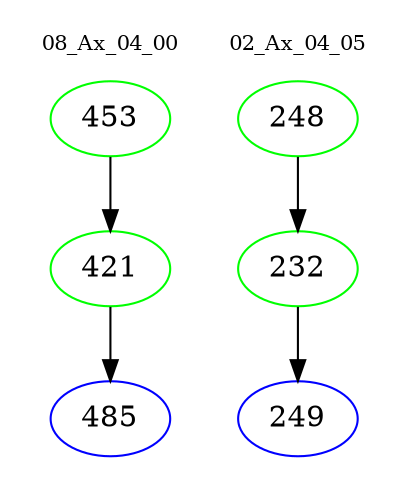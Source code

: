 digraph{
subgraph cluster_0 {
color = white
label = "08_Ax_04_00";
fontsize=10;
T0_453 [label="453", color="green"]
T0_453 -> T0_421 [color="black"]
T0_421 [label="421", color="green"]
T0_421 -> T0_485 [color="black"]
T0_485 [label="485", color="blue"]
}
subgraph cluster_1 {
color = white
label = "02_Ax_04_05";
fontsize=10;
T1_248 [label="248", color="green"]
T1_248 -> T1_232 [color="black"]
T1_232 [label="232", color="green"]
T1_232 -> T1_249 [color="black"]
T1_249 [label="249", color="blue"]
}
}
